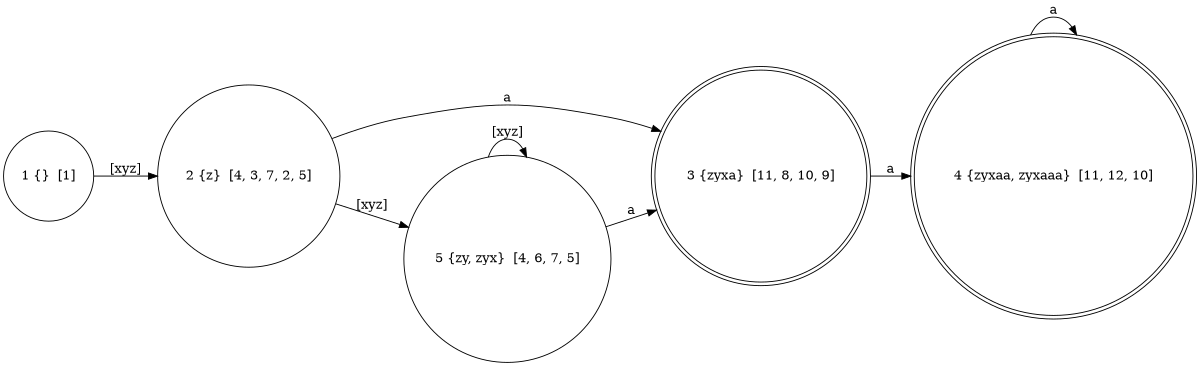 digraph {
  rankdir=LR;
  size="8,5"
  node[shape=doublecircle,label=""]; 3 4;
  node[shape=circle,label=""];
  4[label="4 {zyxaa, zyxaaa}  [11, 12, 10]"];
  1[label="1 {}  [1]"];
  5[label="5 {zy, zyx}  [4, 6, 7, 5]"];
  2[label="2 {z}  [4, 3, 7, 2, 5]"];
  3[label="3 {zyxa}  [11, 8, 10, 9]"];
  4 -> 4[label="a"];
  1 -> 2[label="[xyz]"];
  5 -> 3[label="a"];
  5 -> 5[label="[xyz]"];
  2 -> 3[label="a"];
  2 -> 5[label="[xyz]"];
  3 -> 4[label="a"];
}